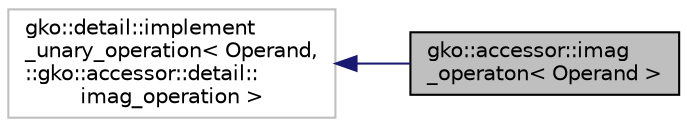 digraph "gko::accessor::imag_operaton&lt; Operand &gt;"
{
 // INTERACTIVE_SVG=YES
  edge [fontname="Helvetica",fontsize="10",labelfontname="Helvetica",labelfontsize="10"];
  node [fontname="Helvetica",fontsize="10",shape=record];
  rankdir="LR";
  Node1 [label="gko::accessor::imag\l_operaton\< Operand \>",height=0.2,width=0.4,color="black", fillcolor="grey75", style="filled", fontcolor="black"];
  Node2 -> Node1 [dir="back",color="midnightblue",fontsize="10",style="solid",fontname="Helvetica"];
  Node2 [label="gko::detail::implement\l_unary_operation\< Operand,\l::gko::accessor::detail::\limag_operation \>",height=0.2,width=0.4,color="grey75", fillcolor="white", style="filled"];
}
